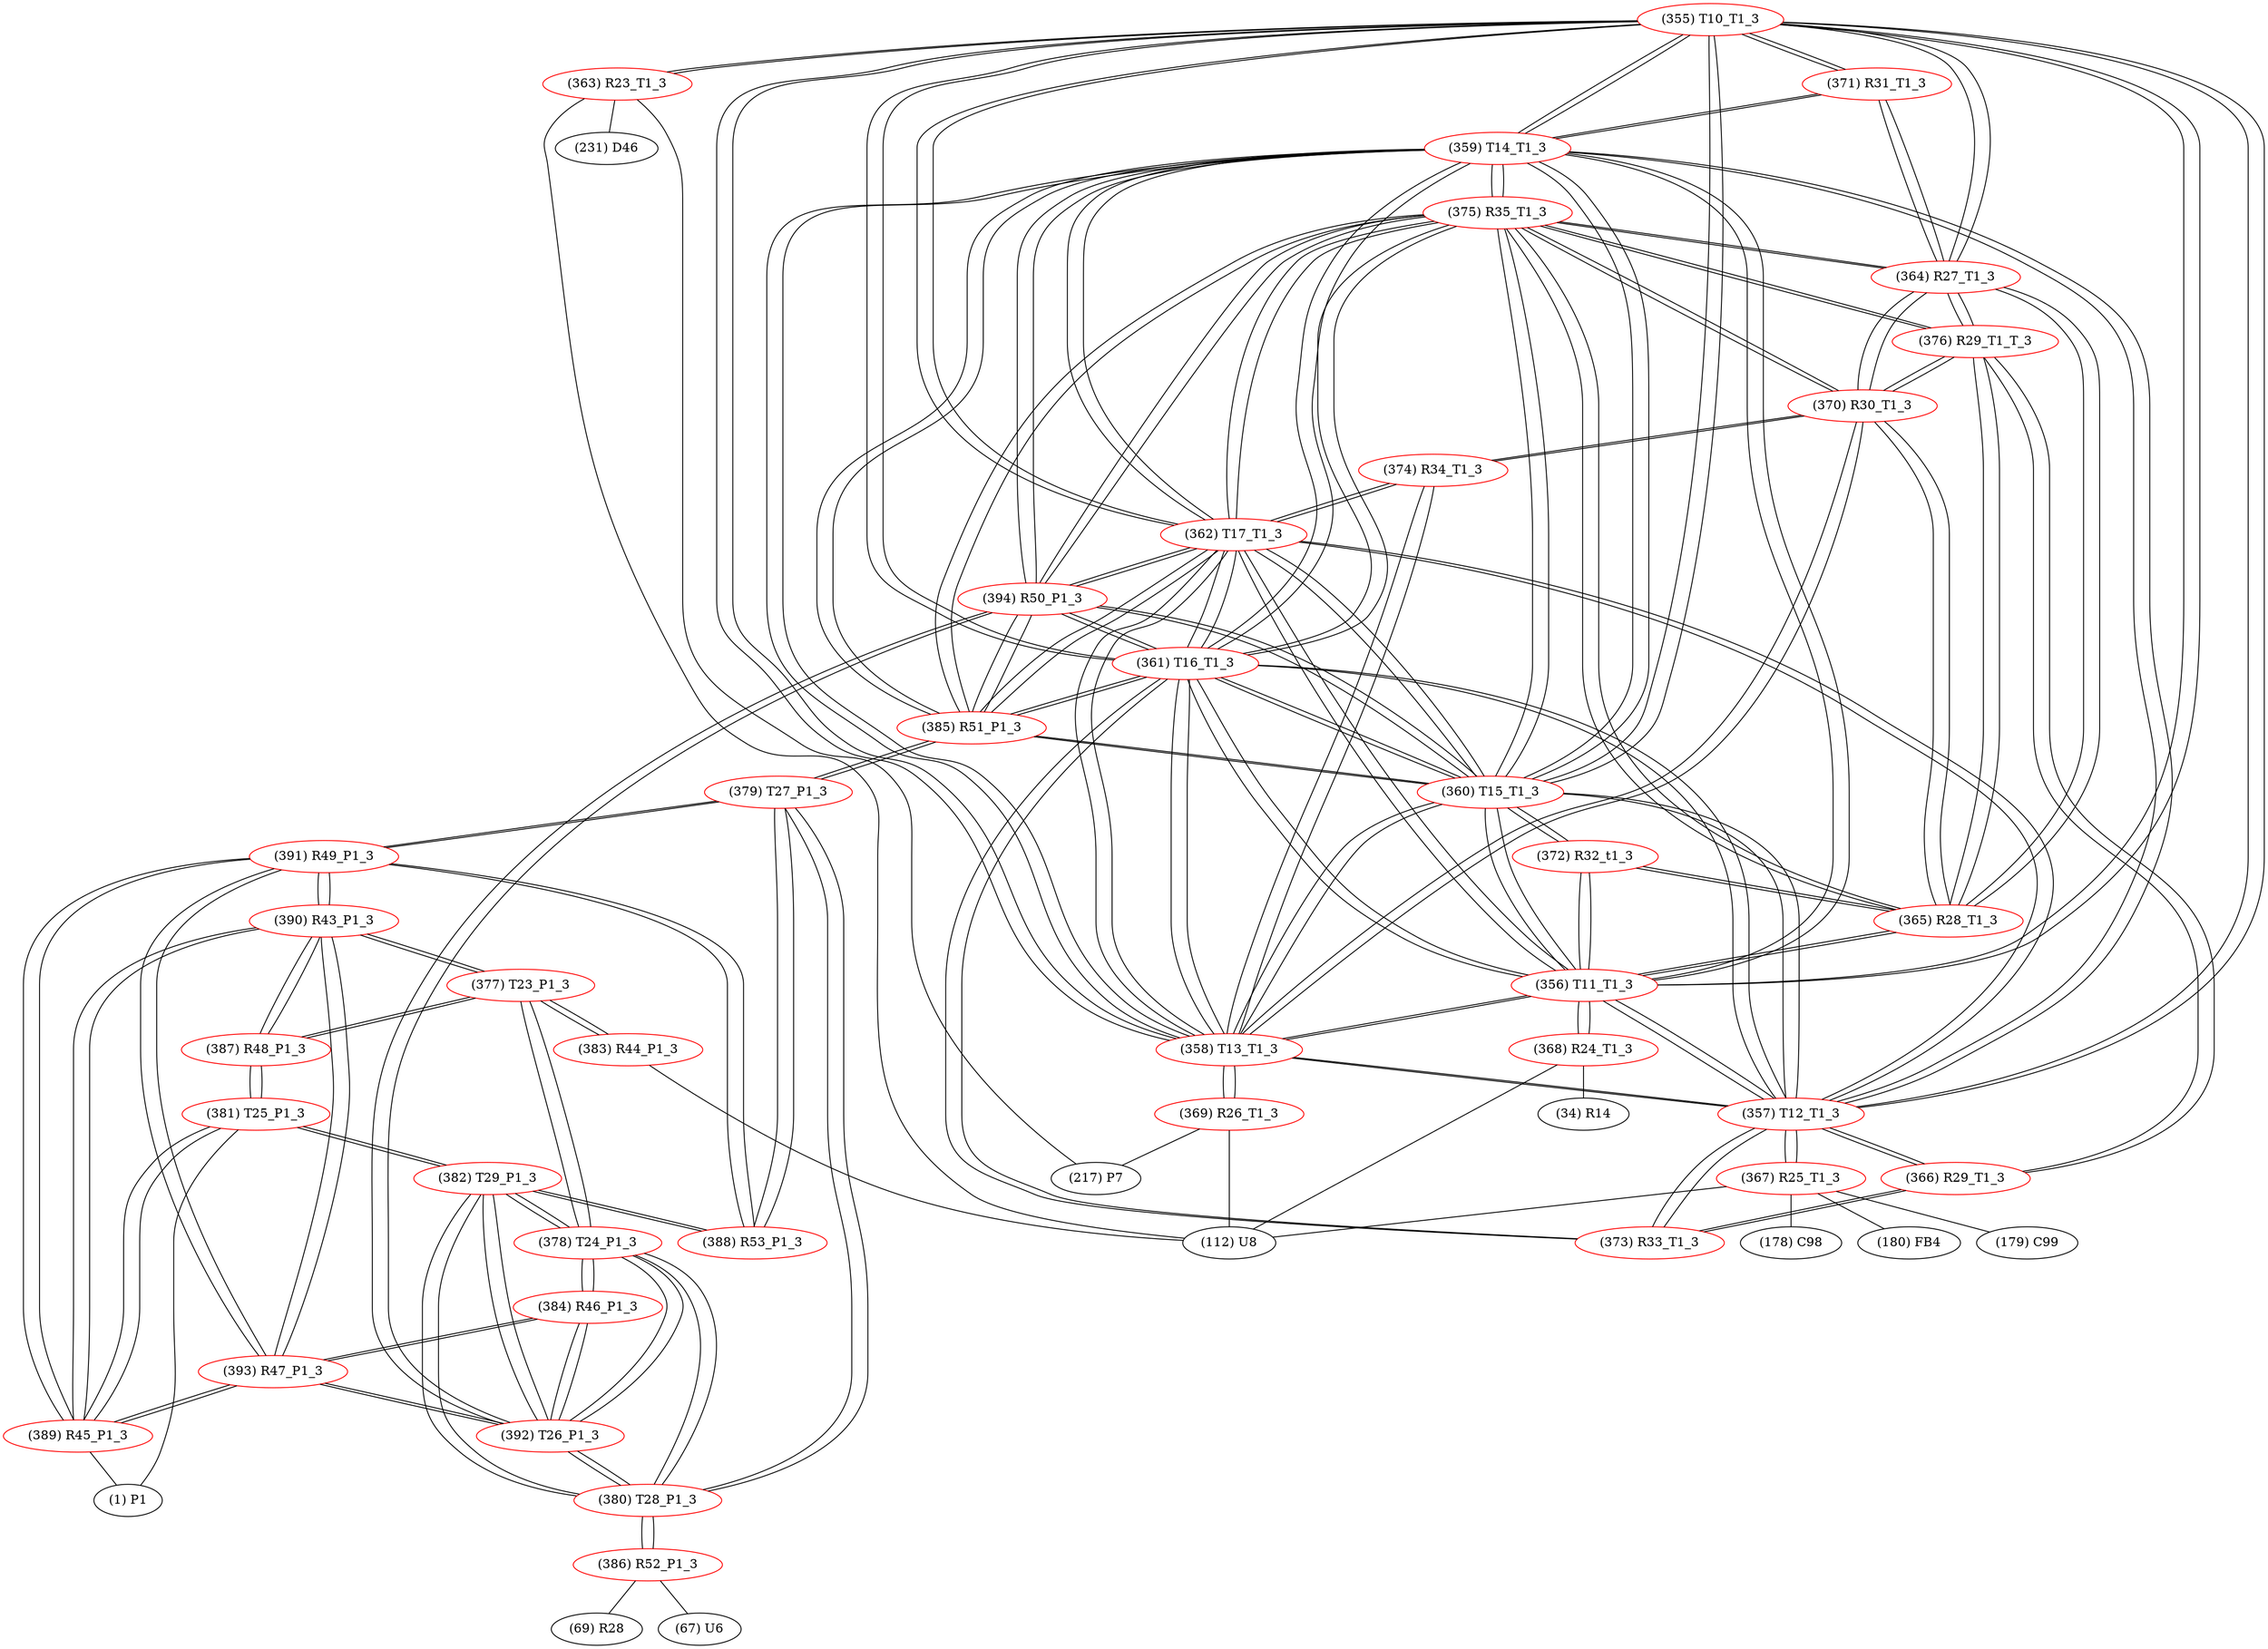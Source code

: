 graph {
	355 [label="(355) T10_T1_3" color=red]
	363 [label="(363) R23_T1_3"]
	371 [label="(371) R31_T1_3"]
	364 [label="(364) R27_T1_3"]
	361 [label="(361) T16_T1_3"]
	362 [label="(362) T17_T1_3"]
	360 [label="(360) T15_T1_3"]
	357 [label="(357) T12_T1_3"]
	359 [label="(359) T14_T1_3"]
	358 [label="(358) T13_T1_3"]
	356 [label="(356) T11_T1_3"]
	356 [label="(356) T11_T1_3" color=red]
	368 [label="(368) R24_T1_3"]
	365 [label="(365) R28_T1_3"]
	372 [label="(372) R32_t1_3"]
	355 [label="(355) T10_T1_3"]
	361 [label="(361) T16_T1_3"]
	362 [label="(362) T17_T1_3"]
	360 [label="(360) T15_T1_3"]
	357 [label="(357) T12_T1_3"]
	359 [label="(359) T14_T1_3"]
	358 [label="(358) T13_T1_3"]
	357 [label="(357) T12_T1_3" color=red]
	373 [label="(373) R33_T1_3"]
	366 [label="(366) R29_T1_3"]
	367 [label="(367) R25_T1_3"]
	355 [label="(355) T10_T1_3"]
	361 [label="(361) T16_T1_3"]
	362 [label="(362) T17_T1_3"]
	360 [label="(360) T15_T1_3"]
	359 [label="(359) T14_T1_3"]
	358 [label="(358) T13_T1_3"]
	356 [label="(356) T11_T1_3"]
	358 [label="(358) T13_T1_3" color=red]
	370 [label="(370) R30_T1_3"]
	374 [label="(374) R34_T1_3"]
	369 [label="(369) R26_T1_3"]
	355 [label="(355) T10_T1_3"]
	361 [label="(361) T16_T1_3"]
	362 [label="(362) T17_T1_3"]
	360 [label="(360) T15_T1_3"]
	357 [label="(357) T12_T1_3"]
	359 [label="(359) T14_T1_3"]
	356 [label="(356) T11_T1_3"]
	359 [label="(359) T14_T1_3" color=red]
	355 [label="(355) T10_T1_3"]
	361 [label="(361) T16_T1_3"]
	362 [label="(362) T17_T1_3"]
	360 [label="(360) T15_T1_3"]
	357 [label="(357) T12_T1_3"]
	358 [label="(358) T13_T1_3"]
	356 [label="(356) T11_T1_3"]
	371 [label="(371) R31_T1_3"]
	385 [label="(385) R51_P1_3"]
	394 [label="(394) R50_P1_3"]
	375 [label="(375) R35_T1_3"]
	360 [label="(360) T15_T1_3" color=red]
	372 [label="(372) R32_t1_3"]
	355 [label="(355) T10_T1_3"]
	361 [label="(361) T16_T1_3"]
	362 [label="(362) T17_T1_3"]
	357 [label="(357) T12_T1_3"]
	359 [label="(359) T14_T1_3"]
	358 [label="(358) T13_T1_3"]
	356 [label="(356) T11_T1_3"]
	385 [label="(385) R51_P1_3"]
	394 [label="(394) R50_P1_3"]
	375 [label="(375) R35_T1_3"]
	361 [label="(361) T16_T1_3" color=red]
	373 [label="(373) R33_T1_3"]
	355 [label="(355) T10_T1_3"]
	362 [label="(362) T17_T1_3"]
	360 [label="(360) T15_T1_3"]
	357 [label="(357) T12_T1_3"]
	359 [label="(359) T14_T1_3"]
	358 [label="(358) T13_T1_3"]
	356 [label="(356) T11_T1_3"]
	385 [label="(385) R51_P1_3"]
	394 [label="(394) R50_P1_3"]
	375 [label="(375) R35_T1_3"]
	362 [label="(362) T17_T1_3" color=red]
	374 [label="(374) R34_T1_3"]
	355 [label="(355) T10_T1_3"]
	361 [label="(361) T16_T1_3"]
	360 [label="(360) T15_T1_3"]
	357 [label="(357) T12_T1_3"]
	359 [label="(359) T14_T1_3"]
	358 [label="(358) T13_T1_3"]
	356 [label="(356) T11_T1_3"]
	385 [label="(385) R51_P1_3"]
	394 [label="(394) R50_P1_3"]
	375 [label="(375) R35_T1_3"]
	363 [label="(363) R23_T1_3" color=red]
	112 [label="(112) U8"]
	231 [label="(231) D46"]
	217 [label="(217) P7"]
	355 [label="(355) T10_T1_3"]
	364 [label="(364) R27_T1_3" color=red]
	370 [label="(370) R30_T1_3"]
	375 [label="(375) R35_T1_3"]
	376 [label="(376) R29_T1_T_3"]
	365 [label="(365) R28_T1_3"]
	355 [label="(355) T10_T1_3"]
	371 [label="(371) R31_T1_3"]
	365 [label="(365) R28_T1_3" color=red]
	370 [label="(370) R30_T1_3"]
	375 [label="(375) R35_T1_3"]
	376 [label="(376) R29_T1_T_3"]
	364 [label="(364) R27_T1_3"]
	356 [label="(356) T11_T1_3"]
	372 [label="(372) R32_t1_3"]
	366 [label="(366) R29_T1_3" color=red]
	373 [label="(373) R33_T1_3"]
	357 [label="(357) T12_T1_3"]
	376 [label="(376) R29_T1_T_3"]
	367 [label="(367) R25_T1_3" color=red]
	180 [label="(180) FB4"]
	179 [label="(179) C99"]
	112 [label="(112) U8"]
	178 [label="(178) C98"]
	357 [label="(357) T12_T1_3"]
	368 [label="(368) R24_T1_3" color=red]
	34 [label="(34) R14"]
	112 [label="(112) U8"]
	356 [label="(356) T11_T1_3"]
	369 [label="(369) R26_T1_3" color=red]
	217 [label="(217) P7"]
	112 [label="(112) U8"]
	358 [label="(358) T13_T1_3"]
	370 [label="(370) R30_T1_3" color=red]
	375 [label="(375) R35_T1_3"]
	376 [label="(376) R29_T1_T_3"]
	365 [label="(365) R28_T1_3"]
	364 [label="(364) R27_T1_3"]
	374 [label="(374) R34_T1_3"]
	358 [label="(358) T13_T1_3"]
	371 [label="(371) R31_T1_3" color=red]
	355 [label="(355) T10_T1_3"]
	364 [label="(364) R27_T1_3"]
	359 [label="(359) T14_T1_3"]
	372 [label="(372) R32_t1_3" color=red]
	360 [label="(360) T15_T1_3"]
	356 [label="(356) T11_T1_3"]
	365 [label="(365) R28_T1_3"]
	373 [label="(373) R33_T1_3" color=red]
	361 [label="(361) T16_T1_3"]
	366 [label="(366) R29_T1_3"]
	357 [label="(357) T12_T1_3"]
	374 [label="(374) R34_T1_3" color=red]
	362 [label="(362) T17_T1_3"]
	370 [label="(370) R30_T1_3"]
	358 [label="(358) T13_T1_3"]
	375 [label="(375) R35_T1_3" color=red]
	370 [label="(370) R30_T1_3"]
	376 [label="(376) R29_T1_T_3"]
	365 [label="(365) R28_T1_3"]
	364 [label="(364) R27_T1_3"]
	385 [label="(385) R51_P1_3"]
	394 [label="(394) R50_P1_3"]
	362 [label="(362) T17_T1_3"]
	361 [label="(361) T16_T1_3"]
	360 [label="(360) T15_T1_3"]
	359 [label="(359) T14_T1_3"]
	376 [label="(376) R29_T1_T_3" color=red]
	370 [label="(370) R30_T1_3"]
	375 [label="(375) R35_T1_3"]
	365 [label="(365) R28_T1_3"]
	364 [label="(364) R27_T1_3"]
	366 [label="(366) R29_T1_3"]
	377 [label="(377) T23_P1_3" color=red]
	387 [label="(387) R48_P1_3"]
	390 [label="(390) R43_P1_3"]
	378 [label="(378) T24_P1_3"]
	383 [label="(383) R44_P1_3"]
	378 [label="(378) T24_P1_3" color=red]
	392 [label="(392) T26_P1_3"]
	382 [label="(382) T29_P1_3"]
	380 [label="(380) T28_P1_3"]
	384 [label="(384) R46_P1_3"]
	377 [label="(377) T23_P1_3"]
	379 [label="(379) T27_P1_3" color=red]
	385 [label="(385) R51_P1_3"]
	380 [label="(380) T28_P1_3"]
	388 [label="(388) R53_P1_3"]
	391 [label="(391) R49_P1_3"]
	380 [label="(380) T28_P1_3" color=red]
	392 [label="(392) T26_P1_3"]
	378 [label="(378) T24_P1_3"]
	382 [label="(382) T29_P1_3"]
	386 [label="(386) R52_P1_3"]
	379 [label="(379) T27_P1_3"]
	381 [label="(381) T25_P1_3" color=red]
	382 [label="(382) T29_P1_3"]
	387 [label="(387) R48_P1_3"]
	389 [label="(389) R45_P1_3"]
	1 [label="(1) P1"]
	382 [label="(382) T29_P1_3" color=red]
	392 [label="(392) T26_P1_3"]
	378 [label="(378) T24_P1_3"]
	380 [label="(380) T28_P1_3"]
	381 [label="(381) T25_P1_3"]
	388 [label="(388) R53_P1_3"]
	383 [label="(383) R44_P1_3" color=red]
	112 [label="(112) U8"]
	377 [label="(377) T23_P1_3"]
	384 [label="(384) R46_P1_3" color=red]
	392 [label="(392) T26_P1_3"]
	393 [label="(393) R47_P1_3"]
	378 [label="(378) T24_P1_3"]
	385 [label="(385) R51_P1_3" color=red]
	379 [label="(379) T27_P1_3"]
	394 [label="(394) R50_P1_3"]
	362 [label="(362) T17_T1_3"]
	375 [label="(375) R35_T1_3"]
	361 [label="(361) T16_T1_3"]
	360 [label="(360) T15_T1_3"]
	359 [label="(359) T14_T1_3"]
	386 [label="(386) R52_P1_3" color=red]
	69 [label="(69) R28"]
	67 [label="(67) U6"]
	380 [label="(380) T28_P1_3"]
	387 [label="(387) R48_P1_3" color=red]
	381 [label="(381) T25_P1_3"]
	377 [label="(377) T23_P1_3"]
	390 [label="(390) R43_P1_3"]
	388 [label="(388) R53_P1_3" color=red]
	382 [label="(382) T29_P1_3"]
	379 [label="(379) T27_P1_3"]
	391 [label="(391) R49_P1_3"]
	389 [label="(389) R45_P1_3" color=red]
	393 [label="(393) R47_P1_3"]
	390 [label="(390) R43_P1_3"]
	391 [label="(391) R49_P1_3"]
	381 [label="(381) T25_P1_3"]
	1 [label="(1) P1"]
	390 [label="(390) R43_P1_3" color=red]
	387 [label="(387) R48_P1_3"]
	377 [label="(377) T23_P1_3"]
	393 [label="(393) R47_P1_3"]
	389 [label="(389) R45_P1_3"]
	391 [label="(391) R49_P1_3"]
	391 [label="(391) R49_P1_3" color=red]
	393 [label="(393) R47_P1_3"]
	389 [label="(389) R45_P1_3"]
	390 [label="(390) R43_P1_3"]
	379 [label="(379) T27_P1_3"]
	388 [label="(388) R53_P1_3"]
	392 [label="(392) T26_P1_3" color=red]
	394 [label="(394) R50_P1_3"]
	378 [label="(378) T24_P1_3"]
	382 [label="(382) T29_P1_3"]
	380 [label="(380) T28_P1_3"]
	384 [label="(384) R46_P1_3"]
	393 [label="(393) R47_P1_3"]
	393 [label="(393) R47_P1_3" color=red]
	389 [label="(389) R45_P1_3"]
	390 [label="(390) R43_P1_3"]
	391 [label="(391) R49_P1_3"]
	392 [label="(392) T26_P1_3"]
	384 [label="(384) R46_P1_3"]
	394 [label="(394) R50_P1_3" color=red]
	392 [label="(392) T26_P1_3"]
	385 [label="(385) R51_P1_3"]
	362 [label="(362) T17_T1_3"]
	375 [label="(375) R35_T1_3"]
	361 [label="(361) T16_T1_3"]
	360 [label="(360) T15_T1_3"]
	359 [label="(359) T14_T1_3"]
	355 -- 363
	355 -- 371
	355 -- 364
	355 -- 361
	355 -- 362
	355 -- 360
	355 -- 357
	355 -- 359
	355 -- 358
	355 -- 356
	356 -- 368
	356 -- 365
	356 -- 372
	356 -- 355
	356 -- 361
	356 -- 362
	356 -- 360
	356 -- 357
	356 -- 359
	356 -- 358
	357 -- 373
	357 -- 366
	357 -- 367
	357 -- 355
	357 -- 361
	357 -- 362
	357 -- 360
	357 -- 359
	357 -- 358
	357 -- 356
	358 -- 370
	358 -- 374
	358 -- 369
	358 -- 355
	358 -- 361
	358 -- 362
	358 -- 360
	358 -- 357
	358 -- 359
	358 -- 356
	359 -- 355
	359 -- 361
	359 -- 362
	359 -- 360
	359 -- 357
	359 -- 358
	359 -- 356
	359 -- 371
	359 -- 385
	359 -- 394
	359 -- 375
	360 -- 372
	360 -- 355
	360 -- 361
	360 -- 362
	360 -- 357
	360 -- 359
	360 -- 358
	360 -- 356
	360 -- 385
	360 -- 394
	360 -- 375
	361 -- 373
	361 -- 355
	361 -- 362
	361 -- 360
	361 -- 357
	361 -- 359
	361 -- 358
	361 -- 356
	361 -- 385
	361 -- 394
	361 -- 375
	362 -- 374
	362 -- 355
	362 -- 361
	362 -- 360
	362 -- 357
	362 -- 359
	362 -- 358
	362 -- 356
	362 -- 385
	362 -- 394
	362 -- 375
	363 -- 112
	363 -- 231
	363 -- 217
	363 -- 355
	364 -- 370
	364 -- 375
	364 -- 376
	364 -- 365
	364 -- 355
	364 -- 371
	365 -- 370
	365 -- 375
	365 -- 376
	365 -- 364
	365 -- 356
	365 -- 372
	366 -- 373
	366 -- 357
	366 -- 376
	367 -- 180
	367 -- 179
	367 -- 112
	367 -- 178
	367 -- 357
	368 -- 34
	368 -- 112
	368 -- 356
	369 -- 217
	369 -- 112
	369 -- 358
	370 -- 375
	370 -- 376
	370 -- 365
	370 -- 364
	370 -- 374
	370 -- 358
	371 -- 355
	371 -- 364
	371 -- 359
	372 -- 360
	372 -- 356
	372 -- 365
	373 -- 361
	373 -- 366
	373 -- 357
	374 -- 362
	374 -- 370
	374 -- 358
	375 -- 370
	375 -- 376
	375 -- 365
	375 -- 364
	375 -- 385
	375 -- 394
	375 -- 362
	375 -- 361
	375 -- 360
	375 -- 359
	376 -- 370
	376 -- 375
	376 -- 365
	376 -- 364
	376 -- 366
	377 -- 387
	377 -- 390
	377 -- 378
	377 -- 383
	378 -- 392
	378 -- 382
	378 -- 380
	378 -- 384
	378 -- 377
	379 -- 385
	379 -- 380
	379 -- 388
	379 -- 391
	380 -- 392
	380 -- 378
	380 -- 382
	380 -- 386
	380 -- 379
	381 -- 382
	381 -- 387
	381 -- 389
	381 -- 1
	382 -- 392
	382 -- 378
	382 -- 380
	382 -- 381
	382 -- 388
	383 -- 112
	383 -- 377
	384 -- 392
	384 -- 393
	384 -- 378
	385 -- 379
	385 -- 394
	385 -- 362
	385 -- 375
	385 -- 361
	385 -- 360
	385 -- 359
	386 -- 69
	386 -- 67
	386 -- 380
	387 -- 381
	387 -- 377
	387 -- 390
	388 -- 382
	388 -- 379
	388 -- 391
	389 -- 393
	389 -- 390
	389 -- 391
	389 -- 381
	389 -- 1
	390 -- 387
	390 -- 377
	390 -- 393
	390 -- 389
	390 -- 391
	391 -- 393
	391 -- 389
	391 -- 390
	391 -- 379
	391 -- 388
	392 -- 394
	392 -- 378
	392 -- 382
	392 -- 380
	392 -- 384
	392 -- 393
	393 -- 389
	393 -- 390
	393 -- 391
	393 -- 392
	393 -- 384
	394 -- 392
	394 -- 385
	394 -- 362
	394 -- 375
	394 -- 361
	394 -- 360
	394 -- 359
}